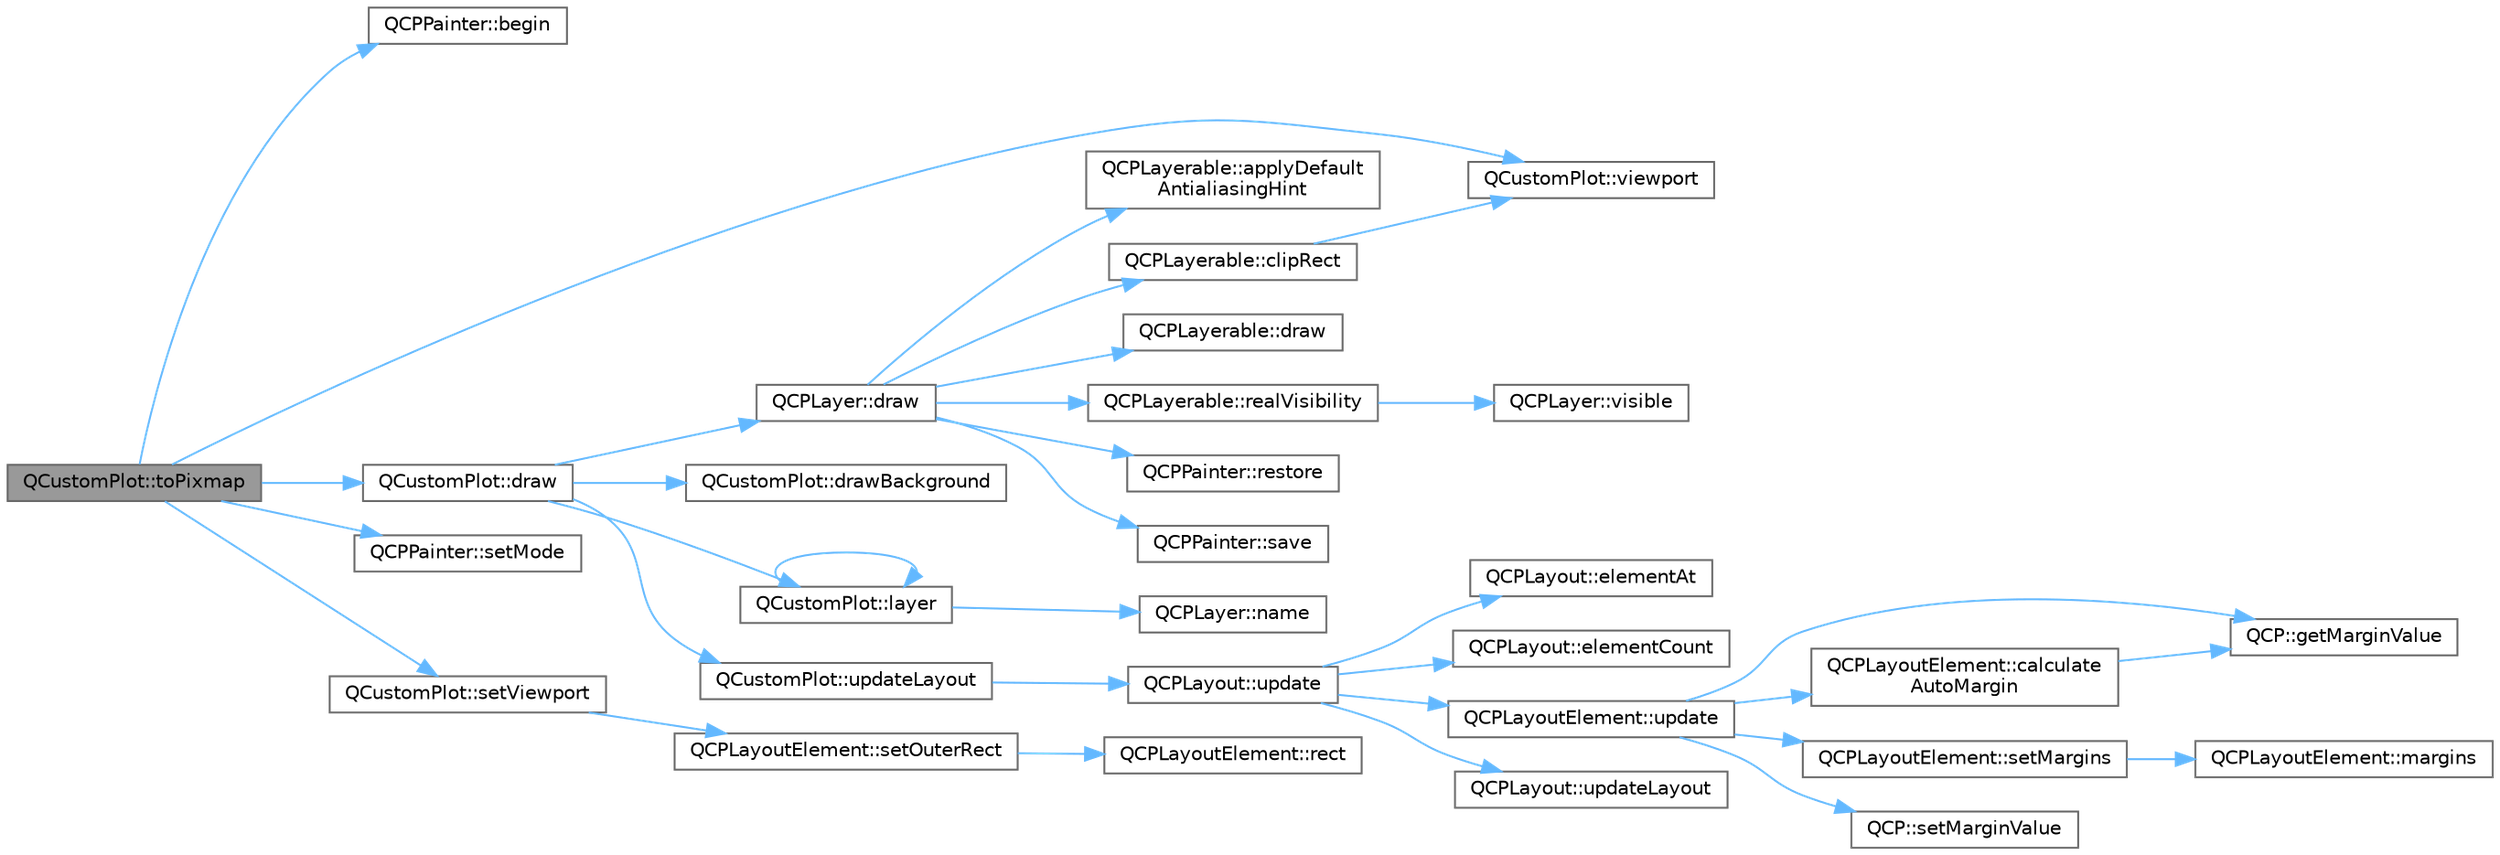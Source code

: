 digraph "QCustomPlot::toPixmap"
{
 // LATEX_PDF_SIZE
  bgcolor="transparent";
  edge [fontname=Helvetica,fontsize=10,labelfontname=Helvetica,labelfontsize=10];
  node [fontname=Helvetica,fontsize=10,shape=box,height=0.2,width=0.4];
  rankdir="LR";
  Node1 [label="QCustomPlot::toPixmap",height=0.2,width=0.4,color="gray40", fillcolor="grey60", style="filled", fontcolor="black",tooltip=" "];
  Node1 -> Node2 [color="steelblue1",style="solid"];
  Node2 [label="QCPPainter::begin",height=0.2,width=0.4,color="grey40", fillcolor="white", style="filled",URL="$class_q_c_p_painter.html#a0a41146ccd619dceab6e25ec7b46b044",tooltip=" "];
  Node1 -> Node3 [color="steelblue1",style="solid"];
  Node3 [label="QCustomPlot::draw",height=0.2,width=0.4,color="grey40", fillcolor="white", style="filled",URL="$class_q_custom_plot.html#ad7a7d878bf050f101a43008e7d8fdb52",tooltip=" "];
  Node3 -> Node4 [color="steelblue1",style="solid"];
  Node4 [label="QCPLayer::draw",height=0.2,width=0.4,color="grey40", fillcolor="white", style="filled",URL="$class_q_c_p_layer.html#ab831a99c8d30b15ec4533ca341e8813b",tooltip=" "];
  Node4 -> Node5 [color="steelblue1",style="solid"];
  Node5 [label="QCPLayerable::applyDefault\lAntialiasingHint",height=0.2,width=0.4,color="grey40", fillcolor="white", style="filled",URL="$class_q_c_p_layerable.html#afdf83ddc6a265cbf4c89fe99d3d93473",tooltip=" "];
  Node4 -> Node6 [color="steelblue1",style="solid"];
  Node6 [label="QCPLayerable::clipRect",height=0.2,width=0.4,color="grey40", fillcolor="white", style="filled",URL="$class_q_c_p_layerable.html#acbcfc9ecc75433747b1978a77b1864b3",tooltip=" "];
  Node6 -> Node7 [color="steelblue1",style="solid"];
  Node7 [label="QCustomPlot::viewport",height=0.2,width=0.4,color="grey40", fillcolor="white", style="filled",URL="$class_q_custom_plot.html#a19842409b18f556b256d05e97fffc670",tooltip=" "];
  Node4 -> Node8 [color="steelblue1",style="solid"];
  Node8 [label="QCPLayerable::draw",height=0.2,width=0.4,color="grey40", fillcolor="white", style="filled",URL="$class_q_c_p_layerable.html#aecf2f7087482d4b6a78cb2770e5ed12d",tooltip=" "];
  Node4 -> Node9 [color="steelblue1",style="solid"];
  Node9 [label="QCPLayerable::realVisibility",height=0.2,width=0.4,color="grey40", fillcolor="white", style="filled",URL="$class_q_c_p_layerable.html#ab054e88f15d485defcb95e7376f119e7",tooltip=" "];
  Node9 -> Node10 [color="steelblue1",style="solid"];
  Node10 [label="QCPLayer::visible",height=0.2,width=0.4,color="grey40", fillcolor="white", style="filled",URL="$class_q_c_p_layer.html#ad1cc2d6b32d2abb33c7f449b964e068c",tooltip=" "];
  Node4 -> Node11 [color="steelblue1",style="solid"];
  Node11 [label="QCPPainter::restore",height=0.2,width=0.4,color="grey40", fillcolor="white", style="filled",URL="$class_q_c_p_painter.html#a64908e6298d5bbd83457dc987cc3a022",tooltip=" "];
  Node4 -> Node12 [color="steelblue1",style="solid"];
  Node12 [label="QCPPainter::save",height=0.2,width=0.4,color="grey40", fillcolor="white", style="filled",URL="$class_q_c_p_painter.html#a8fd6821ee6fecbfa04444c9062912abd",tooltip=" "];
  Node3 -> Node13 [color="steelblue1",style="solid"];
  Node13 [label="QCustomPlot::drawBackground",height=0.2,width=0.4,color="grey40", fillcolor="white", style="filled",URL="$class_q_custom_plot.html#a05dd52438cee4353b18c1e53a439008d",tooltip=" "];
  Node3 -> Node14 [color="steelblue1",style="solid"];
  Node14 [label="QCustomPlot::layer",height=0.2,width=0.4,color="grey40", fillcolor="white", style="filled",URL="$class_q_custom_plot.html#a0a96244e7773b242ef23c32b7bdfb159",tooltip=" "];
  Node14 -> Node14 [color="steelblue1",style="solid"];
  Node14 -> Node15 [color="steelblue1",style="solid"];
  Node15 [label="QCPLayer::name",height=0.2,width=0.4,color="grey40", fillcolor="white", style="filled",URL="$class_q_c_p_layer.html#a37806f662b50b588fb1029a14fc5ef50",tooltip=" "];
  Node3 -> Node16 [color="steelblue1",style="solid"];
  Node16 [label="QCustomPlot::updateLayout",height=0.2,width=0.4,color="grey40", fillcolor="white", style="filled",URL="$class_q_custom_plot.html#a6e6693e2c249f65437382ffd93405e04",tooltip=" "];
  Node16 -> Node17 [color="steelblue1",style="solid"];
  Node17 [label="QCPLayout::update",height=0.2,width=0.4,color="grey40", fillcolor="white", style="filled",URL="$class_q_c_p_layout.html#a48ecc9c98ea90b547c3e27a931a8f7bd",tooltip=" "];
  Node17 -> Node18 [color="steelblue1",style="solid"];
  Node18 [label="QCPLayout::elementAt",height=0.2,width=0.4,color="grey40", fillcolor="white", style="filled",URL="$class_q_c_p_layout.html#afa73ca7d859f8a3ee5c73c9b353d2a56",tooltip=" "];
  Node17 -> Node19 [color="steelblue1",style="solid"];
  Node19 [label="QCPLayout::elementCount",height=0.2,width=0.4,color="grey40", fillcolor="white", style="filled",URL="$class_q_c_p_layout.html#a39d3e9ef5d9b82ab1885ba1cb9597e56",tooltip=" "];
  Node17 -> Node20 [color="steelblue1",style="solid"];
  Node20 [label="QCPLayoutElement::update",height=0.2,width=0.4,color="grey40", fillcolor="white", style="filled",URL="$class_q_c_p_layout_element.html#a929c2ec62e0e0e1d8418eaa802e2af9b",tooltip=" "];
  Node20 -> Node21 [color="steelblue1",style="solid"];
  Node21 [label="QCPLayoutElement::calculate\lAutoMargin",height=0.2,width=0.4,color="grey40", fillcolor="white", style="filled",URL="$class_q_c_p_layout_element.html#a005c9f0fe84bc1591a2cf2c46fd477b4",tooltip=" "];
  Node21 -> Node22 [color="steelblue1",style="solid"];
  Node22 [label="QCP::getMarginValue",height=0.2,width=0.4,color="grey40", fillcolor="white", style="filled",URL="$namespace_q_c_p.html#a23a2679d3495c444acc26acc61e35b5b",tooltip=" "];
  Node20 -> Node22 [color="steelblue1",style="solid"];
  Node20 -> Node23 [color="steelblue1",style="solid"];
  Node23 [label="QCPLayoutElement::setMargins",height=0.2,width=0.4,color="grey40", fillcolor="white", style="filled",URL="$class_q_c_p_layout_element.html#a8f450b1f3f992ad576fce2c63d8b79cf",tooltip=" "];
  Node23 -> Node24 [color="steelblue1",style="solid"];
  Node24 [label="QCPLayoutElement::margins",height=0.2,width=0.4,color="grey40", fillcolor="white", style="filled",URL="$class_q_c_p_layout_element.html#af4ac9450aa2d60863bf3a8ea0c940c9d",tooltip=" "];
  Node20 -> Node25 [color="steelblue1",style="solid"];
  Node25 [label="QCP::setMarginValue",height=0.2,width=0.4,color="grey40", fillcolor="white", style="filled",URL="$namespace_q_c_p.html#afbf6e3084c108f2bb4372107945ee82f",tooltip=" "];
  Node17 -> Node26 [color="steelblue1",style="solid"];
  Node26 [label="QCPLayout::updateLayout",height=0.2,width=0.4,color="grey40", fillcolor="white", style="filled",URL="$class_q_c_p_layout.html#a165c77f6287ac92e8d03017ad913378b",tooltip=" "];
  Node1 -> Node27 [color="steelblue1",style="solid"];
  Node27 [label="QCPPainter::setMode",height=0.2,width=0.4,color="grey40", fillcolor="white", style="filled",URL="$class_q_c_p_painter.html#af6b1f7d2bbc548b10aa55d8b6ad49577",tooltip=" "];
  Node1 -> Node28 [color="steelblue1",style="solid"];
  Node28 [label="QCustomPlot::setViewport",height=0.2,width=0.4,color="grey40", fillcolor="white", style="filled",URL="$class_q_custom_plot.html#a3f9bc4b939dd8aaba9339fd09f273fc4",tooltip=" "];
  Node28 -> Node29 [color="steelblue1",style="solid"];
  Node29 [label="QCPLayoutElement::setOuterRect",height=0.2,width=0.4,color="grey40", fillcolor="white", style="filled",URL="$class_q_c_p_layout_element.html#a38975ea13e36de8e53391ce41d94bc0f",tooltip=" "];
  Node29 -> Node30 [color="steelblue1",style="solid"];
  Node30 [label="QCPLayoutElement::rect",height=0.2,width=0.4,color="grey40", fillcolor="white", style="filled",URL="$class_q_c_p_layout_element.html#a208effccfe2cca4a0eaf9393e60f2dd4",tooltip=" "];
  Node1 -> Node7 [color="steelblue1",style="solid"];
}
